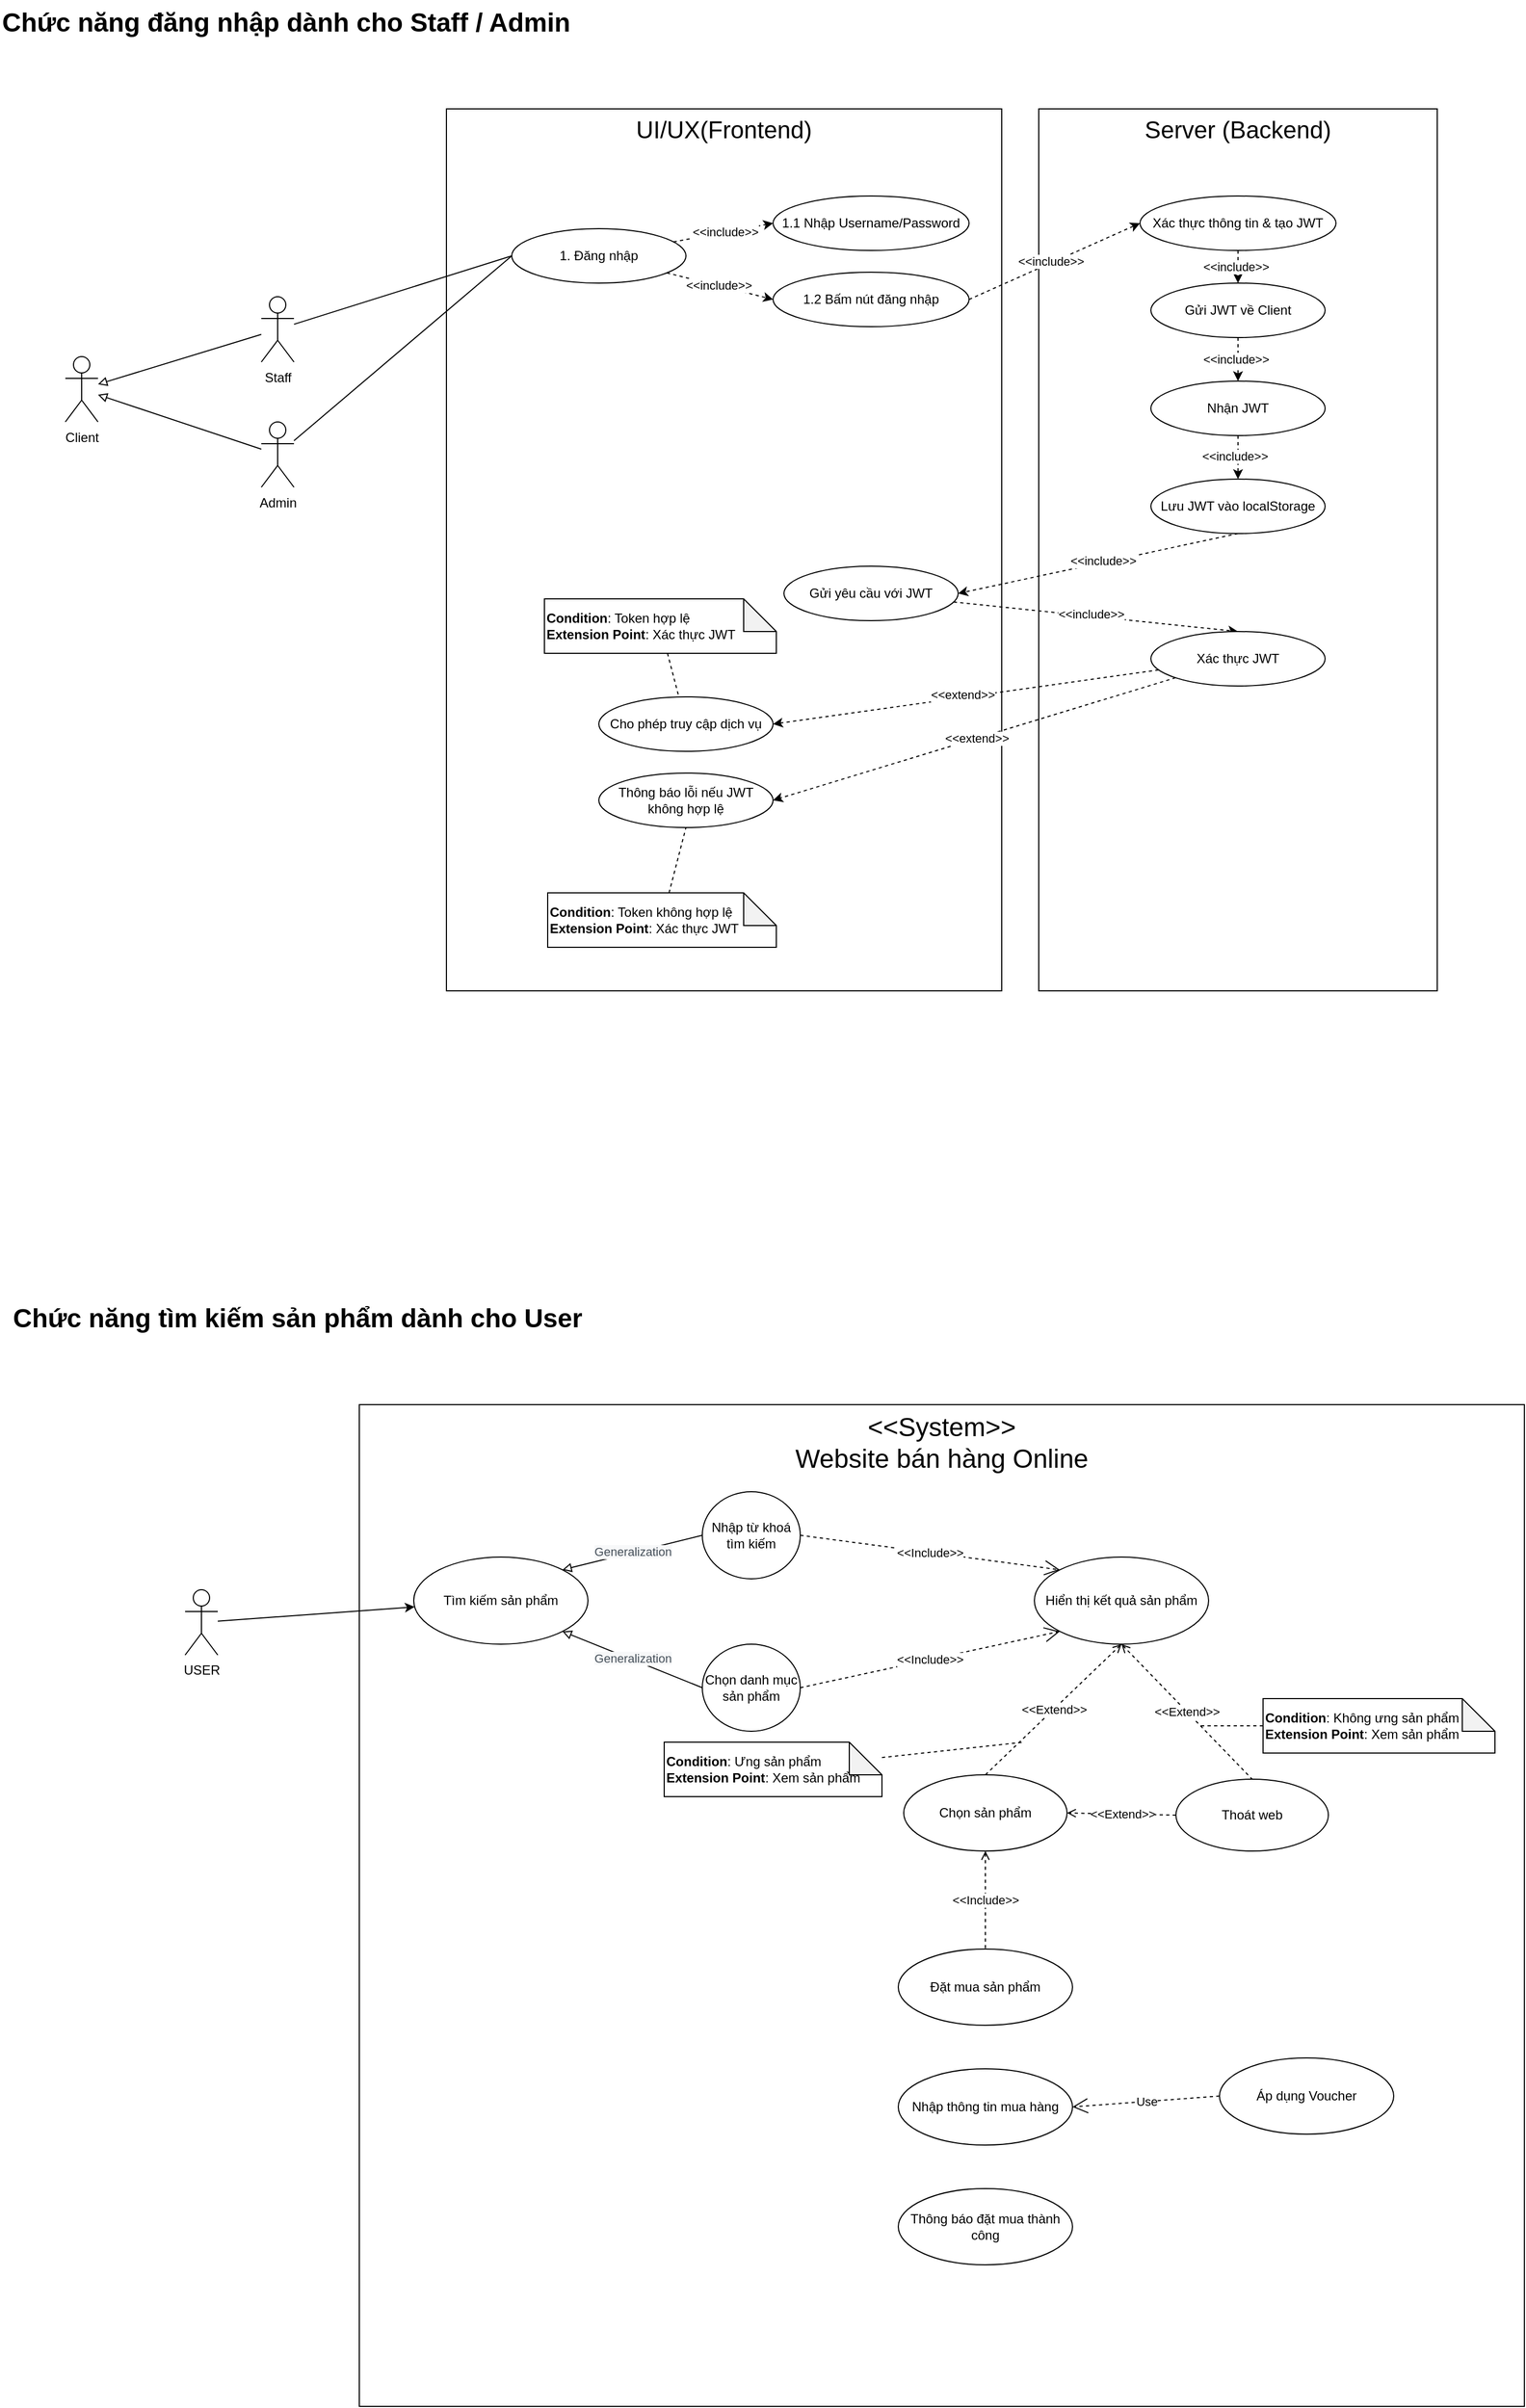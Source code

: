 <mxfile version="26.2.12">
  <diagram name="Trang-1" id="uE7v1yjlajYzolNaUygS">
    <mxGraphModel dx="1871" dy="574" grid="1" gridSize="10" guides="1" tooltips="1" connect="1" arrows="1" fold="1" page="1" pageScale="1" pageWidth="827" pageHeight="1169" math="0" shadow="0">
      <root>
        <mxCell id="0" />
        <mxCell id="1" parent="0" />
        <mxCell id="FYOFQFYo751wViRwcOWy-70" value="" style="group" parent="1" vertex="1" connectable="0">
          <mxGeometry x="-740" y="110" width="1260" height="810" as="geometry" />
        </mxCell>
        <mxCell id="FYOFQFYo751wViRwcOWy-2" value="Server (Backend)" style="rounded=0;whiteSpace=wrap;html=1;align=center;verticalAlign=top;fontSize=22;" parent="FYOFQFYo751wViRwcOWy-70" vertex="1">
          <mxGeometry x="894" width="366" height="810" as="geometry" />
        </mxCell>
        <mxCell id="FYOFQFYo751wViRwcOWy-6" value="&lt;div&gt;&lt;span style=&quot;background-color: transparent; color: light-dark(rgb(0, 0, 0), rgb(255, 255, 255));&quot;&gt;Gửi JWT về Client&lt;/span&gt;&lt;/div&gt;" style="ellipse;whiteSpace=wrap;html=1;" parent="FYOFQFYo751wViRwcOWy-70" vertex="1">
          <mxGeometry x="997" y="160" width="160" height="50" as="geometry" />
        </mxCell>
        <mxCell id="FYOFQFYo751wViRwcOWy-27" value="UI/UX(Frontend)" style="rounded=0;whiteSpace=wrap;html=1;verticalAlign=top;fontSize=22;" parent="FYOFQFYo751wViRwcOWy-70" vertex="1">
          <mxGeometry x="350" width="510" height="810" as="geometry" />
        </mxCell>
        <mxCell id="FYOFQFYo751wViRwcOWy-16" style="edgeStyle=none;rounded=0;orthogonalLoop=1;jettySize=auto;html=1;entryX=0;entryY=0.5;entryDx=0;entryDy=0;endArrow=none;startFill=0;endFill=1;" parent="FYOFQFYo751wViRwcOWy-70" source="FYOFQFYo751wViRwcOWy-1" target="FYOFQFYo751wViRwcOWy-15" edge="1">
          <mxGeometry relative="1" as="geometry" />
        </mxCell>
        <mxCell id="FYOFQFYo751wViRwcOWy-33" style="edgeStyle=none;rounded=0;orthogonalLoop=1;jettySize=auto;html=1;endArrow=block;endFill=0;" parent="FYOFQFYo751wViRwcOWy-70" source="FYOFQFYo751wViRwcOWy-1" target="FYOFQFYo751wViRwcOWy-29" edge="1">
          <mxGeometry relative="1" as="geometry" />
        </mxCell>
        <mxCell id="FYOFQFYo751wViRwcOWy-1" value="Staff" style="shape=umlActor;verticalLabelPosition=bottom;verticalAlign=top;html=1;outlineConnect=0;" parent="FYOFQFYo751wViRwcOWy-70" vertex="1">
          <mxGeometry x="180" y="172.5" width="30" height="60" as="geometry" />
        </mxCell>
        <mxCell id="FYOFQFYo751wViRwcOWy-3" value="1.1 Nhập Username/Password" style="ellipse;whiteSpace=wrap;html=1;" parent="FYOFQFYo751wViRwcOWy-70" vertex="1">
          <mxGeometry x="650" y="80" width="180" height="50" as="geometry" />
        </mxCell>
        <mxCell id="FYOFQFYo751wViRwcOWy-28" style="edgeStyle=none;rounded=0;orthogonalLoop=1;jettySize=auto;html=1;exitX=1;exitY=0.5;exitDx=0;exitDy=0;entryX=0;entryY=0.5;entryDx=0;entryDy=0;dashed=1;" parent="FYOFQFYo751wViRwcOWy-70" source="FYOFQFYo751wViRwcOWy-4" target="FYOFQFYo751wViRwcOWy-5" edge="1">
          <mxGeometry relative="1" as="geometry" />
        </mxCell>
        <mxCell id="FYOFQFYo751wViRwcOWy-46" value="&amp;lt;&amp;lt;include&amp;gt;&amp;gt;" style="edgeLabel;html=1;align=center;verticalAlign=middle;resizable=0;points=[];" parent="FYOFQFYo751wViRwcOWy-28" vertex="1" connectable="0">
          <mxGeometry x="-0.035" y="2" relative="1" as="geometry">
            <mxPoint as="offset" />
          </mxGeometry>
        </mxCell>
        <mxCell id="FYOFQFYo751wViRwcOWy-4" value="1.2 Bấm nút đăng nhập" style="ellipse;whiteSpace=wrap;html=1;" parent="FYOFQFYo751wViRwcOWy-70" vertex="1">
          <mxGeometry x="650" y="150" width="180" height="50" as="geometry" />
        </mxCell>
        <mxCell id="FYOFQFYo751wViRwcOWy-36" style="edgeStyle=none;rounded=0;orthogonalLoop=1;jettySize=auto;html=1;exitX=0.5;exitY=1;exitDx=0;exitDy=0;entryX=0.5;entryY=0;entryDx=0;entryDy=0;endArrow=classic;startFill=0;dashed=1;endFill=1;" parent="FYOFQFYo751wViRwcOWy-70" source="FYOFQFYo751wViRwcOWy-5" target="FYOFQFYo751wViRwcOWy-6" edge="1">
          <mxGeometry relative="1" as="geometry" />
        </mxCell>
        <mxCell id="FYOFQFYo751wViRwcOWy-47" value="&amp;lt;&amp;lt;include&amp;gt;&amp;gt;" style="edgeLabel;html=1;align=center;verticalAlign=middle;resizable=0;points=[];" parent="FYOFQFYo751wViRwcOWy-36" vertex="1" connectable="0">
          <mxGeometry x="-0.011" y="-2" relative="1" as="geometry">
            <mxPoint as="offset" />
          </mxGeometry>
        </mxCell>
        <mxCell id="FYOFQFYo751wViRwcOWy-5" value="Xác thực thông tin &amp;amp; tạo JWT" style="ellipse;whiteSpace=wrap;html=1;" parent="FYOFQFYo751wViRwcOWy-70" vertex="1">
          <mxGeometry x="987" y="80" width="180" height="50" as="geometry" />
        </mxCell>
        <mxCell id="FYOFQFYo751wViRwcOWy-40" style="edgeStyle=none;rounded=0;orthogonalLoop=1;jettySize=auto;html=1;exitX=0.5;exitY=1;exitDx=0;exitDy=0;entryX=1;entryY=0.5;entryDx=0;entryDy=0;dashed=1;" parent="FYOFQFYo751wViRwcOWy-70" source="FYOFQFYo751wViRwcOWy-8" target="FYOFQFYo751wViRwcOWy-9" edge="1">
          <mxGeometry relative="1" as="geometry" />
        </mxCell>
        <mxCell id="FYOFQFYo751wViRwcOWy-50" value="&amp;lt;&amp;lt;include&amp;gt;&amp;gt;" style="edgeLabel;html=1;align=center;verticalAlign=middle;resizable=0;points=[];" parent="FYOFQFYo751wViRwcOWy-40" vertex="1" connectable="0">
          <mxGeometry x="-0.036" y="-2" relative="1" as="geometry">
            <mxPoint as="offset" />
          </mxGeometry>
        </mxCell>
        <mxCell id="FYOFQFYo751wViRwcOWy-8" value="Lưu JWT vào localStorage" style="ellipse;whiteSpace=wrap;html=1;" parent="FYOFQFYo751wViRwcOWy-70" vertex="1">
          <mxGeometry x="997" y="340" width="160" height="50" as="geometry" />
        </mxCell>
        <mxCell id="FYOFQFYo751wViRwcOWy-41" style="edgeStyle=none;rounded=0;orthogonalLoop=1;jettySize=auto;html=1;entryX=0.5;entryY=0;entryDx=0;entryDy=0;dashed=1;" parent="FYOFQFYo751wViRwcOWy-70" source="FYOFQFYo751wViRwcOWy-9" target="FYOFQFYo751wViRwcOWy-10" edge="1">
          <mxGeometry relative="1" as="geometry" />
        </mxCell>
        <mxCell id="FYOFQFYo751wViRwcOWy-51" value="&amp;lt;&amp;lt;include&amp;gt;&amp;gt;" style="edgeLabel;html=1;align=center;verticalAlign=middle;resizable=0;points=[];" parent="FYOFQFYo751wViRwcOWy-41" vertex="1" connectable="0">
          <mxGeometry x="-0.039" y="2" relative="1" as="geometry">
            <mxPoint as="offset" />
          </mxGeometry>
        </mxCell>
        <mxCell id="FYOFQFYo751wViRwcOWy-9" value="Gửi yêu cầu với JWT" style="ellipse;whiteSpace=wrap;html=1;" parent="FYOFQFYo751wViRwcOWy-70" vertex="1">
          <mxGeometry x="660" y="420" width="160" height="50" as="geometry" />
        </mxCell>
        <mxCell id="FYOFQFYo751wViRwcOWy-66" style="edgeStyle=none;rounded=0;orthogonalLoop=1;jettySize=auto;html=1;entryX=1;entryY=0.5;entryDx=0;entryDy=0;dashed=1;" parent="FYOFQFYo751wViRwcOWy-70" source="FYOFQFYo751wViRwcOWy-10" target="FYOFQFYo751wViRwcOWy-11" edge="1">
          <mxGeometry relative="1" as="geometry" />
        </mxCell>
        <mxCell id="FYOFQFYo751wViRwcOWy-68" value="&amp;lt;&amp;lt;extend&amp;gt;&amp;gt;" style="edgeLabel;html=1;align=center;verticalAlign=middle;resizable=0;points=[];" parent="FYOFQFYo751wViRwcOWy-66" vertex="1" connectable="0">
          <mxGeometry x="0.022" y="-3" relative="1" as="geometry">
            <mxPoint x="1" as="offset" />
          </mxGeometry>
        </mxCell>
        <mxCell id="FYOFQFYo751wViRwcOWy-67" style="edgeStyle=none;rounded=0;orthogonalLoop=1;jettySize=auto;html=1;entryX=1;entryY=0.5;entryDx=0;entryDy=0;dashed=1;" parent="FYOFQFYo751wViRwcOWy-70" source="FYOFQFYo751wViRwcOWy-10" target="FYOFQFYo751wViRwcOWy-12" edge="1">
          <mxGeometry relative="1" as="geometry" />
        </mxCell>
        <mxCell id="FYOFQFYo751wViRwcOWy-69" value="&amp;lt;&amp;lt;extend&amp;gt;&amp;gt;" style="edgeLabel;html=1;align=center;verticalAlign=middle;resizable=0;points=[];" parent="FYOFQFYo751wViRwcOWy-67" vertex="1" connectable="0">
          <mxGeometry x="-0.01" relative="1" as="geometry">
            <mxPoint as="offset" />
          </mxGeometry>
        </mxCell>
        <mxCell id="FYOFQFYo751wViRwcOWy-10" value="Xác thực JWT" style="ellipse;whiteSpace=wrap;html=1;" parent="FYOFQFYo751wViRwcOWy-70" vertex="1">
          <mxGeometry x="997" y="480" width="160" height="50" as="geometry" />
        </mxCell>
        <mxCell id="FYOFQFYo751wViRwcOWy-11" value="Cho phép truy cập dịch vụ" style="ellipse;whiteSpace=wrap;html=1;" parent="FYOFQFYo751wViRwcOWy-70" vertex="1">
          <mxGeometry x="490" y="540" width="160" height="50" as="geometry" />
        </mxCell>
        <mxCell id="FYOFQFYo751wViRwcOWy-12" value="Thông báo lỗi nếu JWT không hợp lệ" style="ellipse;whiteSpace=wrap;html=1;" parent="FYOFQFYo751wViRwcOWy-70" vertex="1">
          <mxGeometry x="490" y="610" width="160" height="50" as="geometry" />
        </mxCell>
        <mxCell id="FYOFQFYo751wViRwcOWy-19" style="edgeStyle=none;rounded=0;orthogonalLoop=1;jettySize=auto;html=1;entryX=0;entryY=0.5;entryDx=0;entryDy=0;dashed=1;" parent="FYOFQFYo751wViRwcOWy-70" source="FYOFQFYo751wViRwcOWy-15" target="FYOFQFYo751wViRwcOWy-3" edge="1">
          <mxGeometry relative="1" as="geometry" />
        </mxCell>
        <mxCell id="FYOFQFYo751wViRwcOWy-23" value="&amp;lt;&amp;lt;include&amp;gt;&amp;gt;" style="edgeLabel;html=1;align=center;verticalAlign=middle;resizable=0;points=[];" parent="FYOFQFYo751wViRwcOWy-19" vertex="1" connectable="0">
          <mxGeometry x="0.037" y="1" relative="1" as="geometry">
            <mxPoint as="offset" />
          </mxGeometry>
        </mxCell>
        <mxCell id="FYOFQFYo751wViRwcOWy-24" style="edgeStyle=none;rounded=0;orthogonalLoop=1;jettySize=auto;html=1;entryX=0;entryY=0.5;entryDx=0;entryDy=0;dashed=1;" parent="FYOFQFYo751wViRwcOWy-70" source="FYOFQFYo751wViRwcOWy-15" target="FYOFQFYo751wViRwcOWy-4" edge="1">
          <mxGeometry relative="1" as="geometry" />
        </mxCell>
        <mxCell id="FYOFQFYo751wViRwcOWy-26" value="&amp;lt;&amp;lt;include&amp;gt;&amp;gt;" style="edgeLabel;html=1;align=center;verticalAlign=middle;resizable=0;points=[];" parent="FYOFQFYo751wViRwcOWy-24" vertex="1" connectable="0">
          <mxGeometry x="-0.036" y="1" relative="1" as="geometry">
            <mxPoint as="offset" />
          </mxGeometry>
        </mxCell>
        <mxCell id="FYOFQFYo751wViRwcOWy-15" value="1. Đăng nhập" style="ellipse;whiteSpace=wrap;html=1;" parent="FYOFQFYo751wViRwcOWy-70" vertex="1">
          <mxGeometry x="410" y="110" width="160" height="50" as="geometry" />
        </mxCell>
        <mxCell id="FYOFQFYo751wViRwcOWy-29" value="Client" style="shape=umlActor;verticalLabelPosition=bottom;verticalAlign=top;html=1;outlineConnect=0;" parent="FYOFQFYo751wViRwcOWy-70" vertex="1">
          <mxGeometry y="227.5" width="30" height="60" as="geometry" />
        </mxCell>
        <mxCell id="FYOFQFYo751wViRwcOWy-34" style="edgeStyle=none;rounded=0;orthogonalLoop=1;jettySize=auto;html=1;endArrow=block;endFill=0;" parent="FYOFQFYo751wViRwcOWy-70" source="FYOFQFYo751wViRwcOWy-30" target="FYOFQFYo751wViRwcOWy-29" edge="1">
          <mxGeometry relative="1" as="geometry">
            <mxPoint x="180" y="317.5" as="sourcePoint" />
          </mxGeometry>
        </mxCell>
        <mxCell id="FYOFQFYo751wViRwcOWy-44" style="edgeStyle=none;rounded=0;orthogonalLoop=1;jettySize=auto;html=1;entryX=0;entryY=0.5;entryDx=0;entryDy=0;endArrow=none;startFill=0;" parent="FYOFQFYo751wViRwcOWy-70" source="FYOFQFYo751wViRwcOWy-30" target="FYOFQFYo751wViRwcOWy-15" edge="1">
          <mxGeometry relative="1" as="geometry" />
        </mxCell>
        <mxCell id="FYOFQFYo751wViRwcOWy-30" value="Admin" style="shape=umlActor;verticalLabelPosition=bottom;verticalAlign=top;html=1;outlineConnect=0;" parent="FYOFQFYo751wViRwcOWy-70" vertex="1">
          <mxGeometry x="180" y="287.5" width="30" height="60" as="geometry" />
        </mxCell>
        <mxCell id="FYOFQFYo751wViRwcOWy-35" style="edgeStyle=none;rounded=0;orthogonalLoop=1;jettySize=auto;html=1;exitX=0;exitY=0.5;exitDx=0;exitDy=0;" parent="FYOFQFYo751wViRwcOWy-70" source="FYOFQFYo751wViRwcOWy-27" target="FYOFQFYo751wViRwcOWy-27" edge="1">
          <mxGeometry relative="1" as="geometry" />
        </mxCell>
        <mxCell id="FYOFQFYo751wViRwcOWy-39" style="edgeStyle=none;rounded=0;orthogonalLoop=1;jettySize=auto;html=1;exitX=0.5;exitY=1;exitDx=0;exitDy=0;entryX=0.5;entryY=0;entryDx=0;entryDy=0;dashed=1;" parent="FYOFQFYo751wViRwcOWy-70" source="FYOFQFYo751wViRwcOWy-37" target="FYOFQFYo751wViRwcOWy-8" edge="1">
          <mxGeometry relative="1" as="geometry" />
        </mxCell>
        <mxCell id="FYOFQFYo751wViRwcOWy-49" value="&amp;lt;&amp;lt;include&amp;gt;&amp;gt;" style="edgeLabel;html=1;align=center;verticalAlign=middle;resizable=0;points=[];" parent="FYOFQFYo751wViRwcOWy-39" vertex="1" connectable="0">
          <mxGeometry x="-0.051" y="-3" relative="1" as="geometry">
            <mxPoint as="offset" />
          </mxGeometry>
        </mxCell>
        <mxCell id="FYOFQFYo751wViRwcOWy-37" value="Nhận JWT" style="ellipse;whiteSpace=wrap;html=1;" parent="FYOFQFYo751wViRwcOWy-70" vertex="1">
          <mxGeometry x="997" y="250" width="160" height="50" as="geometry" />
        </mxCell>
        <mxCell id="FYOFQFYo751wViRwcOWy-38" style="edgeStyle=none;rounded=0;orthogonalLoop=1;jettySize=auto;html=1;exitX=0.5;exitY=1;exitDx=0;exitDy=0;entryX=0.5;entryY=0;entryDx=0;entryDy=0;dashed=1;" parent="FYOFQFYo751wViRwcOWy-70" source="FYOFQFYo751wViRwcOWy-6" target="FYOFQFYo751wViRwcOWy-37" edge="1">
          <mxGeometry relative="1" as="geometry" />
        </mxCell>
        <mxCell id="FYOFQFYo751wViRwcOWy-48" value="&amp;lt;&amp;lt;include&amp;gt;&amp;gt;" style="edgeLabel;html=1;align=center;verticalAlign=middle;resizable=0;points=[];" parent="FYOFQFYo751wViRwcOWy-38" vertex="1" connectable="0">
          <mxGeometry x="0.003" y="-2" relative="1" as="geometry">
            <mxPoint as="offset" />
          </mxGeometry>
        </mxCell>
        <mxCell id="FYOFQFYo751wViRwcOWy-63" style="edgeStyle=none;rounded=0;orthogonalLoop=1;jettySize=auto;html=1;endArrow=none;startFill=0;dashed=1;" parent="FYOFQFYo751wViRwcOWy-70" source="FYOFQFYo751wViRwcOWy-54" target="FYOFQFYo751wViRwcOWy-11" edge="1">
          <mxGeometry relative="1" as="geometry">
            <mxPoint x="780" y="570" as="targetPoint" />
          </mxGeometry>
        </mxCell>
        <mxCell id="FYOFQFYo751wViRwcOWy-54" value="&lt;div style=&quot;&quot;&gt;&lt;span style=&quot;background-color: transparent; color: light-dark(rgb(0, 0, 0), rgb(255, 255, 255));&quot;&gt;&lt;b&gt;Condition&lt;/b&gt;: Token hợp lệ&lt;/span&gt;&lt;/div&gt;&lt;div style=&quot;&quot;&gt;&lt;span style=&quot;background-color: transparent; color: light-dark(rgb(0, 0, 0), rgb(255, 255, 255));&quot;&gt;&lt;b&gt;Extension Point&lt;/b&gt;: Xác thực JWT&lt;/span&gt;&lt;/div&gt;" style="shape=note;whiteSpace=wrap;html=1;backgroundOutline=1;darkOpacity=0.05;align=left;" parent="FYOFQFYo751wViRwcOWy-70" vertex="1">
          <mxGeometry x="440" y="450" width="213" height="50" as="geometry" />
        </mxCell>
        <mxCell id="FYOFQFYo751wViRwcOWy-64" style="edgeStyle=none;rounded=0;orthogonalLoop=1;jettySize=auto;html=1;endArrow=none;startFill=0;dashed=1;entryX=0.5;entryY=1;entryDx=0;entryDy=0;" parent="FYOFQFYo751wViRwcOWy-70" source="FYOFQFYo751wViRwcOWy-57" target="FYOFQFYo751wViRwcOWy-12" edge="1">
          <mxGeometry relative="1" as="geometry">
            <mxPoint x="790" y="620" as="targetPoint" />
          </mxGeometry>
        </mxCell>
        <mxCell id="FYOFQFYo751wViRwcOWy-57" value="&lt;div style=&quot;&quot;&gt;&lt;span style=&quot;background-color: transparent; color: light-dark(rgb(0, 0, 0), rgb(255, 255, 255));&quot;&gt;&lt;b&gt;Condition&lt;/b&gt;: Token không hợp lệ&lt;/span&gt;&lt;/div&gt;&lt;div style=&quot;&quot;&gt;&lt;span style=&quot;background-color: transparent; color: light-dark(rgb(0, 0, 0), rgb(255, 255, 255));&quot;&gt;&lt;b&gt;Extension Point&lt;/b&gt;: Xác thực JWT&lt;/span&gt;&lt;/div&gt;" style="shape=note;whiteSpace=wrap;html=1;backgroundOutline=1;darkOpacity=0.05;align=left;" parent="FYOFQFYo751wViRwcOWy-70" vertex="1">
          <mxGeometry x="443" y="720" width="210" height="50" as="geometry" />
        </mxCell>
        <mxCell id="FYOFQFYo751wViRwcOWy-72" value="&lt;h1 style=&quot;margin-top: 0px;&quot;&gt;Chức năng đăng nhập dành cho Staff / Admin&lt;/h1&gt;" style="text;html=1;whiteSpace=wrap;overflow=hidden;rounded=0;" parent="1" vertex="1">
          <mxGeometry x="-800" y="10" width="540" height="40" as="geometry" />
        </mxCell>
        <mxCell id="jMvjwCM3jkftyoJlGopW-1" value="&lt;h1 style=&quot;margin-top: 0px;&quot;&gt;Chức năng tìm kiếm sản phẩm dành cho User&lt;/h1&gt;" style="text;html=1;whiteSpace=wrap;overflow=hidden;rounded=0;" vertex="1" parent="1">
          <mxGeometry x="-790" y="1200" width="560" height="40" as="geometry" />
        </mxCell>
        <mxCell id="jMvjwCM3jkftyoJlGopW-49" value="USER" style="shape=umlActor;verticalLabelPosition=bottom;verticalAlign=top;html=1;outlineConnect=0;" vertex="1" parent="1">
          <mxGeometry x="-630" y="1470" width="30" height="60" as="geometry" />
        </mxCell>
        <mxCell id="jMvjwCM3jkftyoJlGopW-50" value="&lt;font style=&quot;font-size: 24px;&quot;&gt;&amp;lt;&amp;lt;System&amp;gt;&amp;gt;&lt;/font&gt;&lt;div&gt;&lt;font style=&quot;font-size: 24px;&quot;&gt;Website bán hàng Online&lt;/font&gt;&lt;/div&gt;" style="rounded=0;whiteSpace=wrap;html=1;align=center;verticalAlign=top;" vertex="1" parent="1">
          <mxGeometry x="-470" y="1300" width="1070" height="920" as="geometry" />
        </mxCell>
        <mxCell id="jMvjwCM3jkftyoJlGopW-51" value="Tìm kiếm sản phẩm" style="ellipse;whiteSpace=wrap;html=1;" vertex="1" parent="1">
          <mxGeometry x="-420" y="1440" width="160" height="80" as="geometry" />
        </mxCell>
        <mxCell id="jMvjwCM3jkftyoJlGopW-52" style="rounded=0;orthogonalLoop=1;jettySize=auto;html=1;" edge="1" parent="1" source="jMvjwCM3jkftyoJlGopW-49" target="jMvjwCM3jkftyoJlGopW-51">
          <mxGeometry relative="1" as="geometry" />
        </mxCell>
        <mxCell id="jMvjwCM3jkftyoJlGopW-53" value="" style="endArrow=none;endSize=16;endFill=0;html=1;rounded=0;exitX=1;exitY=0;exitDx=0;exitDy=0;entryX=0;entryY=0.5;entryDx=0;entryDy=0;startArrow=block;startFill=0;" edge="1" parent="1" source="jMvjwCM3jkftyoJlGopW-51" target="jMvjwCM3jkftyoJlGopW-54">
          <mxGeometry width="160" relative="1" as="geometry">
            <mxPoint x="-200" y="1510" as="sourcePoint" />
            <mxPoint x="-70" y="1510" as="targetPoint" />
          </mxGeometry>
        </mxCell>
        <mxCell id="jMvjwCM3jkftyoJlGopW-115" value="&lt;span style=&quot;color: rgb(69, 79, 89); text-align: left; text-wrap-mode: wrap; background-color: rgb(247, 248, 249);&quot;&gt;&lt;font face=&quot;Helvetica&quot;&gt;Generalization&lt;/font&gt;&lt;/span&gt;" style="edgeLabel;html=1;align=center;verticalAlign=middle;resizable=0;points=[];fontSize=11;" vertex="1" connectable="0" parent="jMvjwCM3jkftyoJlGopW-53">
          <mxGeometry x="0.0" y="1" relative="1" as="geometry">
            <mxPoint as="offset" />
          </mxGeometry>
        </mxCell>
        <mxCell id="jMvjwCM3jkftyoJlGopW-54" value="Nhập từ khoá tìm kiếm" style="ellipse;whiteSpace=wrap;html=1;" vertex="1" parent="1">
          <mxGeometry x="-155" y="1380" width="90" height="80" as="geometry" />
        </mxCell>
        <mxCell id="jMvjwCM3jkftyoJlGopW-56" value="Chọn danh mục sản phẩm" style="ellipse;whiteSpace=wrap;html=1;" vertex="1" parent="1">
          <mxGeometry x="-155" y="1520" width="90" height="80" as="geometry" />
        </mxCell>
        <mxCell id="jMvjwCM3jkftyoJlGopW-58" value="" style="endArrow=none;endSize=16;endFill=0;html=1;rounded=0;exitX=1;exitY=1;exitDx=0;exitDy=0;entryX=0;entryY=0.5;entryDx=0;entryDy=0;startArrow=block;startFill=0;" edge="1" parent="1" source="jMvjwCM3jkftyoJlGopW-51" target="jMvjwCM3jkftyoJlGopW-56">
          <mxGeometry width="160" relative="1" as="geometry">
            <mxPoint x="-240" y="1540" as="sourcePoint" />
            <mxPoint x="-80" y="1540" as="targetPoint" />
          </mxGeometry>
        </mxCell>
        <mxCell id="jMvjwCM3jkftyoJlGopW-116" value="&lt;span style=&quot;color: rgba(0, 0, 0, 0); font-family: monospace; font-size: 0px; text-align: start; background-color: rgb(236, 236, 236);&quot;&gt;%3CmxGraphModel%3E%3Croot%3E%3CmxCell%20id%3D%220%22%2F%3E%3CmxCell%20id%3D%221%22%20parent%3D%220%22%2F%3E%3CmxCell%20id%3D%222%22%20value%3D%22%26lt%3Bspan%20style%3D%26quot%3Bcolor%3A%20rgb(69%2C%2079%2C%2089)%3B%20text-align%3A%20left%3B%20text-wrap-mode%3A%20wrap%3B%20background-color%3A%20rgb(247%2C%20248%2C%20249)%3B%26quot%3B%26gt%3B%26lt%3Bfont%20face%3D%26quot%3BHelvetica%26quot%3B%26gt%3BGeneralization%26lt%3B%2Ffont%26gt%3B%26lt%3B%2Fspan%26gt%3B%22%20style%3D%22edgeLabel%3Bhtml%3D1%3Balign%3Dcenter%3BverticalAlign%3Dmiddle%3Bresizable%3D0%3Bpoints%3D%5B%5D%3BfontSize%3D11%3B%22%20vertex%3D%221%22%20connectable%3D%220%22%20parent%3D%221%22%3E%3CmxGeometry%20x%3D%22-219.395%22%20y%3D%221434.872%22%20as%3D%22geometry%22%2F%3E%3C%2FmxCell%3E%3C%2Froot%3E%3C%2FmxGraphModel%3E&lt;/span&gt;" style="edgeLabel;html=1;align=center;verticalAlign=middle;resizable=0;points=[];" vertex="1" connectable="0" parent="jMvjwCM3jkftyoJlGopW-58">
          <mxGeometry x="0.009" y="2" relative="1" as="geometry">
            <mxPoint y="1" as="offset" />
          </mxGeometry>
        </mxCell>
        <mxCell id="jMvjwCM3jkftyoJlGopW-117" value="&lt;span style=&quot;color: rgb(69, 79, 89); text-align: left; text-wrap-mode: wrap; background-color: rgb(247, 248, 249);&quot;&gt;Generalization&lt;/span&gt;" style="edgeLabel;html=1;align=center;verticalAlign=middle;resizable=0;points=[];" vertex="1" connectable="0" parent="jMvjwCM3jkftyoJlGopW-58">
          <mxGeometry x="-0.009" y="1" relative="1" as="geometry">
            <mxPoint as="offset" />
          </mxGeometry>
        </mxCell>
        <mxCell id="jMvjwCM3jkftyoJlGopW-59" value="Hiển thị kết quả sản phẩm" style="ellipse;whiteSpace=wrap;html=1;" vertex="1" parent="1">
          <mxGeometry x="150" y="1440" width="160" height="80" as="geometry" />
        </mxCell>
        <mxCell id="jMvjwCM3jkftyoJlGopW-62" value="&amp;lt;&amp;lt;Include&amp;gt;&amp;gt;" style="endArrow=open;endSize=12;dashed=1;html=1;rounded=0;exitX=1;exitY=0.5;exitDx=0;exitDy=0;entryX=0;entryY=1;entryDx=0;entryDy=0;" edge="1" parent="1" source="jMvjwCM3jkftyoJlGopW-56" target="jMvjwCM3jkftyoJlGopW-59">
          <mxGeometry width="160" relative="1" as="geometry">
            <mxPoint x="-170" y="1680" as="sourcePoint" />
            <mxPoint x="-10" y="1680" as="targetPoint" />
          </mxGeometry>
        </mxCell>
        <mxCell id="jMvjwCM3jkftyoJlGopW-63" value="&amp;lt;&amp;lt;Include&amp;gt;&amp;gt;" style="endArrow=open;endSize=12;dashed=1;html=1;rounded=0;exitX=1;exitY=0.5;exitDx=0;exitDy=0;entryX=0;entryY=0;entryDx=0;entryDy=0;" edge="1" parent="1" source="jMvjwCM3jkftyoJlGopW-54" target="jMvjwCM3jkftyoJlGopW-59">
          <mxGeometry width="160" relative="1" as="geometry">
            <mxPoint x="-40" y="1540" as="sourcePoint" />
            <mxPoint x="100" y="1490" as="targetPoint" />
          </mxGeometry>
        </mxCell>
        <mxCell id="jMvjwCM3jkftyoJlGopW-174" style="edgeStyle=none;rounded=0;orthogonalLoop=1;jettySize=auto;html=1;exitX=0.5;exitY=1;exitDx=0;exitDy=0;entryX=0.5;entryY=0;entryDx=0;entryDy=0;startArrow=open;startFill=0;endArrow=none;dashed=1;" edge="1" parent="1" source="jMvjwCM3jkftyoJlGopW-114" target="jMvjwCM3jkftyoJlGopW-171">
          <mxGeometry relative="1" as="geometry" />
        </mxCell>
        <mxCell id="jMvjwCM3jkftyoJlGopW-178" value="&amp;lt;&amp;lt;Include&amp;gt;&amp;gt;" style="edgeLabel;html=1;align=center;verticalAlign=middle;resizable=0;points=[];" vertex="1" connectable="0" parent="jMvjwCM3jkftyoJlGopW-174">
          <mxGeometry x="-0.003" relative="1" as="geometry">
            <mxPoint as="offset" />
          </mxGeometry>
        </mxCell>
        <mxCell id="jMvjwCM3jkftyoJlGopW-114" value="Chọn sản phẩm" style="ellipse;whiteSpace=wrap;html=1;verticalAlign=middle;spacingTop=0;" vertex="1" parent="1">
          <mxGeometry x="30" y="1640" width="150" height="70" as="geometry" />
        </mxCell>
        <mxCell id="jMvjwCM3jkftyoJlGopW-118" value="&amp;lt;&amp;lt;Extend&amp;gt;&amp;gt;" style="endArrow=none;endSize=12;dashed=1;html=1;rounded=0;exitX=0.5;exitY=1;exitDx=0;exitDy=0;entryX=0.5;entryY=0;entryDx=0;entryDy=0;startFill=0;startArrow=open;" edge="1" parent="1" source="jMvjwCM3jkftyoJlGopW-59" target="jMvjwCM3jkftyoJlGopW-114">
          <mxGeometry width="160" relative="1" as="geometry">
            <mxPoint x="-90" y="1620" as="sourcePoint" />
            <mxPoint x="70" y="1620" as="targetPoint" />
          </mxGeometry>
        </mxCell>
        <mxCell id="jMvjwCM3jkftyoJlGopW-176" style="edgeStyle=none;rounded=0;orthogonalLoop=1;jettySize=auto;html=1;exitX=0;exitY=0.5;exitDx=0;exitDy=0;entryX=1;entryY=0.5;entryDx=0;entryDy=0;dashed=1;endArrow=open;endFill=0;" edge="1" parent="1" source="jMvjwCM3jkftyoJlGopW-119" target="jMvjwCM3jkftyoJlGopW-114">
          <mxGeometry relative="1" as="geometry" />
        </mxCell>
        <mxCell id="jMvjwCM3jkftyoJlGopW-177" value="&amp;lt;&amp;lt;Extend&amp;gt;&amp;gt;" style="edgeLabel;html=1;align=center;verticalAlign=middle;resizable=0;points=[];" vertex="1" connectable="0" parent="jMvjwCM3jkftyoJlGopW-176">
          <mxGeometry x="0.014" relative="1" as="geometry">
            <mxPoint x="1" as="offset" />
          </mxGeometry>
        </mxCell>
        <mxCell id="jMvjwCM3jkftyoJlGopW-119" value="Thoát web" style="ellipse;whiteSpace=wrap;html=1;" vertex="1" parent="1">
          <mxGeometry x="280" y="1644" width="140" height="66" as="geometry" />
        </mxCell>
        <mxCell id="jMvjwCM3jkftyoJlGopW-120" value="&amp;lt;&amp;lt;Extend&amp;gt;&amp;gt;" style="endArrow=none;endSize=12;dashed=1;html=1;rounded=0;exitX=0.5;exitY=1;exitDx=0;exitDy=0;entryX=0.5;entryY=0;entryDx=0;entryDy=0;startFill=0;startArrow=open;" edge="1" parent="1" source="jMvjwCM3jkftyoJlGopW-59" target="jMvjwCM3jkftyoJlGopW-119">
          <mxGeometry width="160" relative="1" as="geometry">
            <mxPoint x="140" y="1530" as="sourcePoint" />
            <mxPoint x="-40" y="1670" as="targetPoint" />
          </mxGeometry>
        </mxCell>
        <mxCell id="jMvjwCM3jkftyoJlGopW-168" style="edgeStyle=none;rounded=0;orthogonalLoop=1;jettySize=auto;html=1;dashed=1;endArrow=none;startFill=0;" edge="1" parent="1" source="jMvjwCM3jkftyoJlGopW-167">
          <mxGeometry relative="1" as="geometry">
            <mxPoint x="300" y="1595" as="targetPoint" />
          </mxGeometry>
        </mxCell>
        <mxCell id="jMvjwCM3jkftyoJlGopW-167" value="&lt;div style=&quot;&quot;&gt;&lt;span style=&quot;background-color: transparent; color: light-dark(rgb(0, 0, 0), rgb(255, 255, 255));&quot;&gt;&lt;b&gt;Condition&lt;/b&gt;: Không ưng sản phẩm&lt;/span&gt;&lt;/div&gt;&lt;div style=&quot;&quot;&gt;&lt;span style=&quot;background-color: transparent; color: light-dark(rgb(0, 0, 0), rgb(255, 255, 255));&quot;&gt;&lt;b&gt;Extension Point&lt;/b&gt;: Xem sản phẩm&lt;/span&gt;&lt;/div&gt;" style="shape=note;whiteSpace=wrap;html=1;backgroundOutline=1;darkOpacity=0.05;align=left;" vertex="1" parent="1">
          <mxGeometry x="360" y="1570" width="213" height="50" as="geometry" />
        </mxCell>
        <mxCell id="jMvjwCM3jkftyoJlGopW-170" style="edgeStyle=none;rounded=0;orthogonalLoop=1;jettySize=auto;html=1;endArrow=none;startFill=0;dashed=1;" edge="1" parent="1" source="jMvjwCM3jkftyoJlGopW-169">
          <mxGeometry relative="1" as="geometry">
            <mxPoint x="140" y="1610" as="targetPoint" />
          </mxGeometry>
        </mxCell>
        <mxCell id="jMvjwCM3jkftyoJlGopW-169" value="&lt;div style=&quot;&quot;&gt;&lt;span style=&quot;background-color: transparent; color: light-dark(rgb(0, 0, 0), rgb(255, 255, 255));&quot;&gt;&lt;b&gt;Condition&lt;/b&gt;: Ưng sản phẩm&lt;/span&gt;&lt;/div&gt;&lt;div style=&quot;&quot;&gt;&lt;span style=&quot;background-color: transparent; color: light-dark(rgb(0, 0, 0), rgb(255, 255, 255));&quot;&gt;&lt;b&gt;Extension Point&lt;/b&gt;: Xem sản phẩm&lt;/span&gt;&lt;/div&gt;" style="shape=note;whiteSpace=wrap;html=1;backgroundOutline=1;darkOpacity=0.05;align=left;" vertex="1" parent="1">
          <mxGeometry x="-190" y="1610" width="200" height="50" as="geometry" />
        </mxCell>
        <mxCell id="jMvjwCM3jkftyoJlGopW-171" value="Đặt mua sản phẩm" style="ellipse;whiteSpace=wrap;html=1;" vertex="1" parent="1">
          <mxGeometry x="25" y="1800" width="160" height="70" as="geometry" />
        </mxCell>
        <mxCell id="jMvjwCM3jkftyoJlGopW-180" value="Nhập thông tin mua hàng" style="ellipse;whiteSpace=wrap;html=1;" vertex="1" parent="1">
          <mxGeometry x="25" y="1910" width="160" height="70" as="geometry" />
        </mxCell>
        <mxCell id="jMvjwCM3jkftyoJlGopW-181" value="Áp dụng Voucher" style="ellipse;whiteSpace=wrap;html=1;" vertex="1" parent="1">
          <mxGeometry x="320" y="1900" width="160" height="70" as="geometry" />
        </mxCell>
        <mxCell id="jMvjwCM3jkftyoJlGopW-182" value="Thông báo đặt mua thành công" style="ellipse;whiteSpace=wrap;html=1;" vertex="1" parent="1">
          <mxGeometry x="25" y="2020" width="160" height="70" as="geometry" />
        </mxCell>
        <mxCell id="jMvjwCM3jkftyoJlGopW-183" value="Use" style="endArrow=open;endSize=12;dashed=1;html=1;rounded=0;exitX=0;exitY=0.5;exitDx=0;exitDy=0;entryX=1;entryY=0.5;entryDx=0;entryDy=0;" edge="1" parent="1" source="jMvjwCM3jkftyoJlGopW-181" target="jMvjwCM3jkftyoJlGopW-180">
          <mxGeometry width="160" relative="1" as="geometry">
            <mxPoint x="20" y="1980" as="sourcePoint" />
            <mxPoint x="180" y="1980" as="targetPoint" />
          </mxGeometry>
        </mxCell>
      </root>
    </mxGraphModel>
  </diagram>
</mxfile>
